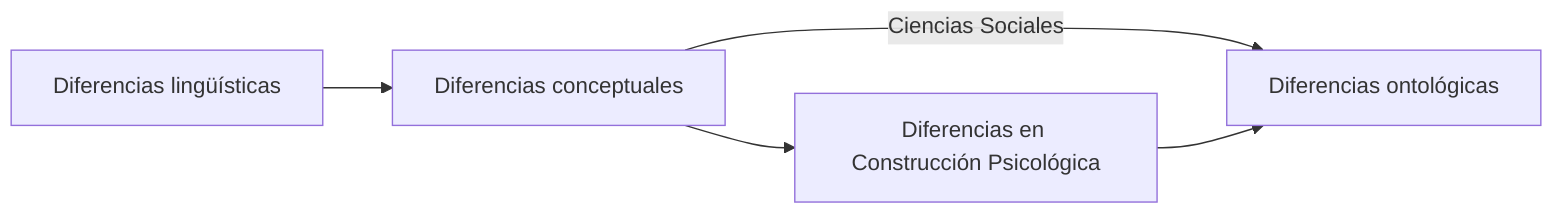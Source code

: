 flowchart LR
   
    A[Diferencias lingüísticas] --> B[Diferencias conceptuales]
    B -- Ciencias Sociales --> C[Diferencias ontológicas]

    B --> D[Diferencias en Construcción Psicológica]

    D --> C
